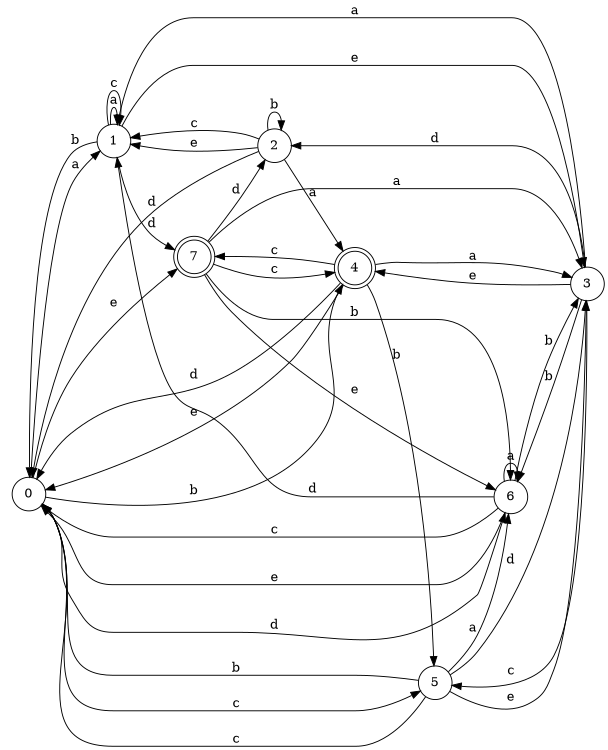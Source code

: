 digraph n7_7 {
__start0 [label="" shape="none"];

rankdir=LR;
size="8,5";

s0 [style="filled", color="black", fillcolor="white" shape="circle", label="0"];
s1 [style="filled", color="black", fillcolor="white" shape="circle", label="1"];
s2 [style="filled", color="black", fillcolor="white" shape="circle", label="2"];
s3 [style="filled", color="black", fillcolor="white" shape="circle", label="3"];
s4 [style="rounded,filled", color="black", fillcolor="white" shape="doublecircle", label="4"];
s5 [style="filled", color="black", fillcolor="white" shape="circle", label="5"];
s6 [style="filled", color="black", fillcolor="white" shape="circle", label="6"];
s7 [style="rounded,filled", color="black", fillcolor="white" shape="doublecircle", label="7"];
s0 -> s1 [label="a"];
s0 -> s4 [label="b"];
s0 -> s5 [label="c"];
s0 -> s6 [label="d"];
s0 -> s7 [label="e"];
s1 -> s1 [label="a"];
s1 -> s0 [label="b"];
s1 -> s1 [label="c"];
s1 -> s7 [label="d"];
s1 -> s3 [label="e"];
s2 -> s4 [label="a"];
s2 -> s2 [label="b"];
s2 -> s1 [label="c"];
s2 -> s0 [label="d"];
s2 -> s1 [label="e"];
s3 -> s1 [label="a"];
s3 -> s6 [label="b"];
s3 -> s5 [label="c"];
s3 -> s2 [label="d"];
s3 -> s4 [label="e"];
s4 -> s3 [label="a"];
s4 -> s5 [label="b"];
s4 -> s7 [label="c"];
s4 -> s0 [label="d"];
s4 -> s0 [label="e"];
s5 -> s6 [label="a"];
s5 -> s0 [label="b"];
s5 -> s0 [label="c"];
s5 -> s3 [label="d"];
s5 -> s3 [label="e"];
s6 -> s6 [label="a"];
s6 -> s3 [label="b"];
s6 -> s0 [label="c"];
s6 -> s1 [label="d"];
s6 -> s0 [label="e"];
s7 -> s3 [label="a"];
s7 -> s6 [label="b"];
s7 -> s4 [label="c"];
s7 -> s2 [label="d"];
s7 -> s6 [label="e"];

}